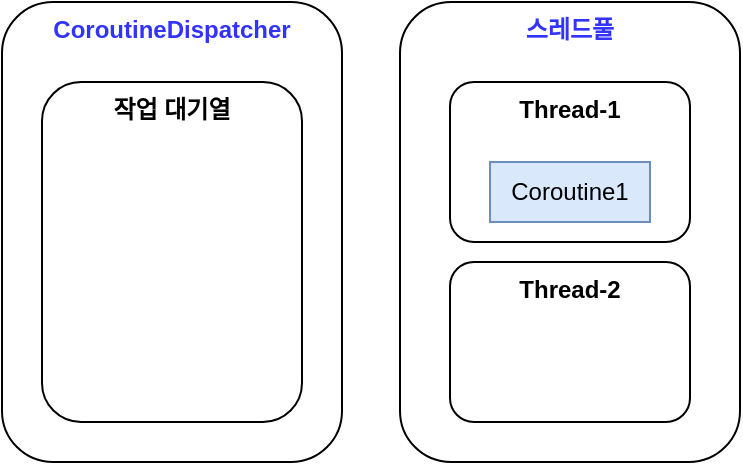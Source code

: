 <mxfile version="26.1.1">
  <diagram name="Page-1" id="CtApQJggOBttMEJ4eSkR">
    <mxGraphModel dx="1114" dy="878" grid="1" gridSize="10" guides="1" tooltips="1" connect="1" arrows="1" fold="1" page="1" pageScale="1" pageWidth="827" pageHeight="1169" math="0" shadow="0">
      <root>
        <mxCell id="0" />
        <mxCell id="1" parent="0" />
        <mxCell id="yQQ1L0m9iQnV6l27IVBU-1" value="스레드풀" style="rounded=1;whiteSpace=wrap;html=1;fontStyle=1;verticalAlign=top;fontColor=#3333FF;" vertex="1" parent="1">
          <mxGeometry x="329" y="170" width="170" height="230" as="geometry" />
        </mxCell>
        <mxCell id="yQQ1L0m9iQnV6l27IVBU-2" value="Thread-1" style="rounded=1;whiteSpace=wrap;html=1;verticalAlign=top;fontStyle=1" vertex="1" parent="1">
          <mxGeometry x="354" y="210" width="120" height="80" as="geometry" />
        </mxCell>
        <mxCell id="yQQ1L0m9iQnV6l27IVBU-3" value="Coroutine1" style="rounded=0;whiteSpace=wrap;html=1;fillColor=#dae8fc;strokeColor=#6c8ebf;" vertex="1" parent="1">
          <mxGeometry x="374" y="250" width="80" height="30" as="geometry" />
        </mxCell>
        <mxCell id="yQQ1L0m9iQnV6l27IVBU-4" value="Thread-2" style="rounded=1;whiteSpace=wrap;html=1;verticalAlign=top;fontStyle=1" vertex="1" parent="1">
          <mxGeometry x="354" y="300" width="120" height="80" as="geometry" />
        </mxCell>
        <mxCell id="yQQ1L0m9iQnV6l27IVBU-6" value="CoroutineDispatcher" style="rounded=1;whiteSpace=wrap;html=1;fontStyle=1;verticalAlign=top;fontColor=#3333FF;" vertex="1" parent="1">
          <mxGeometry x="130" y="170" width="170" height="230" as="geometry" />
        </mxCell>
        <mxCell id="yQQ1L0m9iQnV6l27IVBU-7" value="작업 대기열" style="rounded=1;whiteSpace=wrap;html=1;fontStyle=1;verticalAlign=top;" vertex="1" parent="1">
          <mxGeometry x="150" y="210" width="130" height="170" as="geometry" />
        </mxCell>
      </root>
    </mxGraphModel>
  </diagram>
</mxfile>
